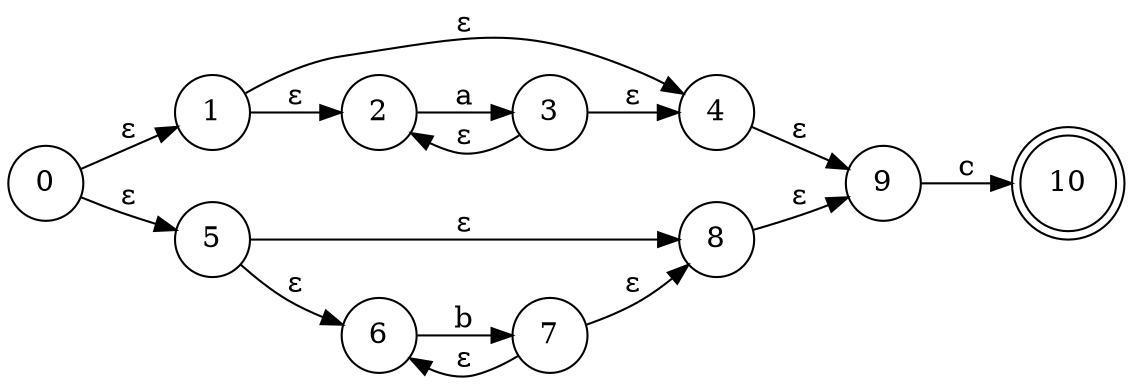 // resultado
digraph AFN {
	graph [rankdir=LR]
	2019410429792 [label=0 shape=circle]
	2019410430464 [label=1 shape=circle]
	2019410430896 [label=4 shape=circle]
	2019410430512 [label=2 shape=circle]
	2019410430608 [label=3 shape=circle]
	2019410431376 [label=5 shape=circle]
	2019410431952 [label=8 shape=circle]
	2019410431568 [label=6 shape=circle]
	2019410431664 [label=7 shape=circle]
	2019410428448 [label=9 shape=circle]
	2019410432624 [label=10 shape=doublecircle]
	2019410429792 -> 2019410430464 [label="ε"]
	2019410429792 -> 2019410431376 [label="ε"]
	2019410430464 -> 2019410430512 [label="ε"]
	2019410430464 -> 2019410430896 [label="ε"]
	2019410430896 -> 2019410428448 [label="ε"]
	2019410430512 -> 2019410430608 [label=a]
	2019410430608 -> 2019410430896 [label="ε"]
	2019410430608 -> 2019410430512 [label="ε"]
	2019410431376 -> 2019410431568 [label="ε"]
	2019410431376 -> 2019410431952 [label="ε"]
	2019410431952 -> 2019410428448 [label="ε"]
	2019410431568 -> 2019410431664 [label=b]
	2019410431664 -> 2019410431952 [label="ε"]
	2019410431664 -> 2019410431568 [label="ε"]
	2019410428448 -> 2019410432624 [label=c]
}
